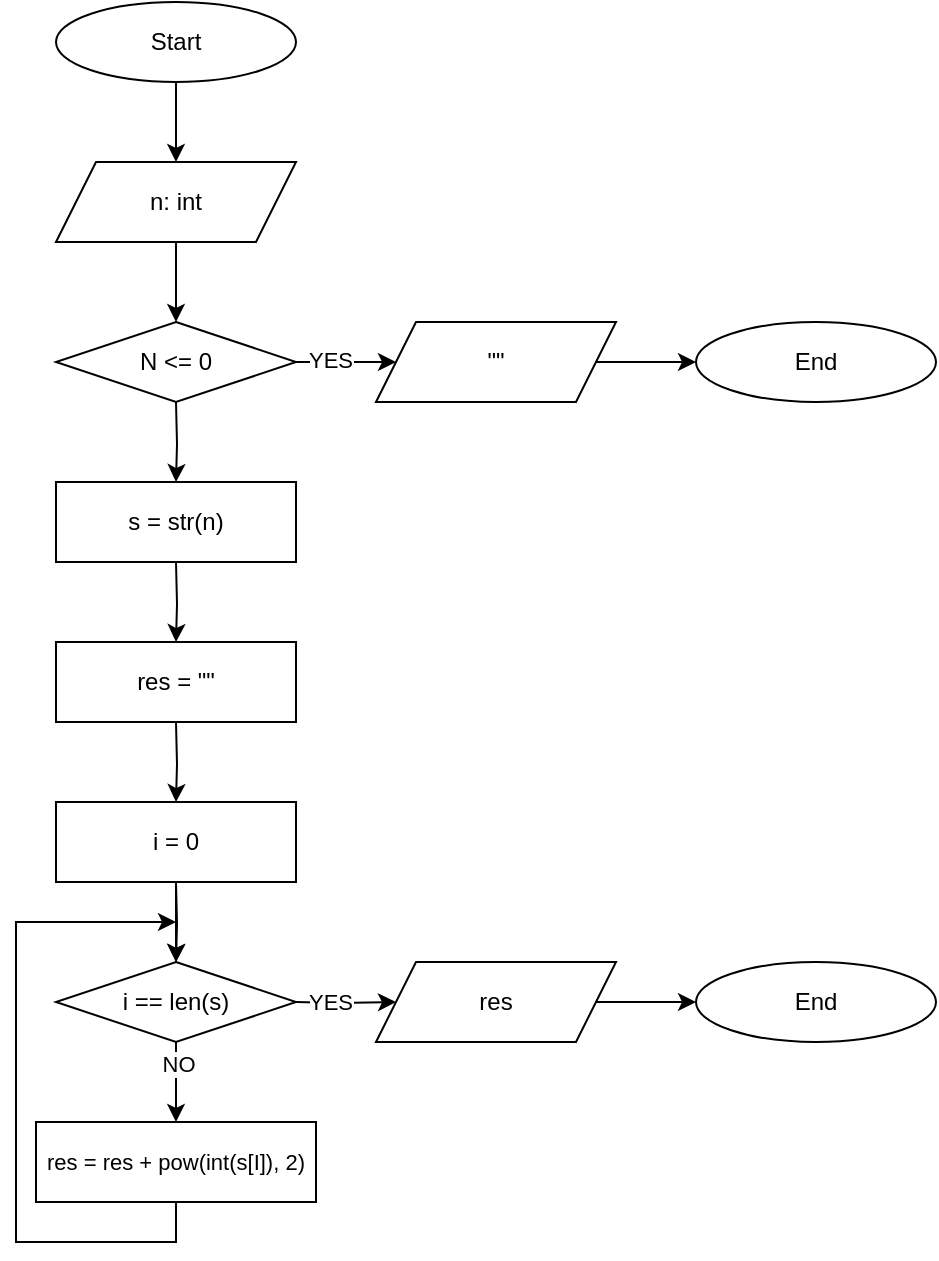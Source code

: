 <mxfile scale="1" border="0" version="24.8.6">
  <diagram name="Page-1" id="z9LAb5Ok6JyxKWv0N6qz">
    <mxGraphModel dx="683" dy="394" grid="1" gridSize="10" guides="1" tooltips="1" connect="1" arrows="1" fold="1" page="1" pageScale="1" pageWidth="850" pageHeight="1100" background="#ffffff" math="0" shadow="0">
      <root>
        <mxCell id="0" />
        <mxCell id="1" parent="0" />
        <mxCell id="tyZj8-Vchyw1UYnpqM6E-8" value="" style="edgeStyle=orthogonalEdgeStyle;rounded=0;orthogonalLoop=1;jettySize=auto;html=1;exitX=0.5;exitY=1;exitDx=0;exitDy=0;entryX=0.5;entryY=0;entryDx=0;entryDy=0;" parent="1" source="IAnWaaNqXIJdnMADpOCD-14" target="IAnWaaNqXIJdnMADpOCD-21" edge="1">
          <mxGeometry relative="1" as="geometry">
            <mxPoint x="620.0" y="630" as="sourcePoint" />
            <mxPoint x="620" y="590" as="targetPoint" />
          </mxGeometry>
        </mxCell>
        <mxCell id="IAnWaaNqXIJdnMADpOCD-23" value="NO" style="edgeLabel;html=1;align=center;verticalAlign=middle;resizable=0;points=[];" vertex="1" connectable="0" parent="tyZj8-Vchyw1UYnpqM6E-8">
          <mxGeometry x="-0.466" y="2" relative="1" as="geometry">
            <mxPoint x="-1" as="offset" />
          </mxGeometry>
        </mxCell>
        <mxCell id="IAnWaaNqXIJdnMADpOCD-1" value="Start" style="ellipse;whiteSpace=wrap;html=1;" vertex="1" parent="1">
          <mxGeometry x="560" y="40" width="120" height="40" as="geometry" />
        </mxCell>
        <mxCell id="IAnWaaNqXIJdnMADpOCD-2" value="n: int" style="shape=parallelogram;perimeter=parallelogramPerimeter;whiteSpace=wrap;html=1;fixedSize=1;" vertex="1" parent="1">
          <mxGeometry x="560" y="120" width="120" height="40" as="geometry" />
        </mxCell>
        <mxCell id="IAnWaaNqXIJdnMADpOCD-3" value="" style="edgeStyle=orthogonalEdgeStyle;rounded=0;orthogonalLoop=1;jettySize=auto;html=1;entryX=0.5;entryY=0;entryDx=0;entryDy=0;exitX=0.5;exitY=1;exitDx=0;exitDy=0;" edge="1" parent="1" source="IAnWaaNqXIJdnMADpOCD-1" target="IAnWaaNqXIJdnMADpOCD-2">
          <mxGeometry relative="1" as="geometry">
            <mxPoint x="410" y="170" as="targetPoint" />
            <mxPoint x="410" y="110" as="sourcePoint" />
          </mxGeometry>
        </mxCell>
        <mxCell id="IAnWaaNqXIJdnMADpOCD-4" value="N &amp;lt;= 0" style="rhombus;whiteSpace=wrap;html=1;" vertex="1" parent="1">
          <mxGeometry x="560" y="200" width="120" height="40" as="geometry" />
        </mxCell>
        <mxCell id="IAnWaaNqXIJdnMADpOCD-5" value="&quot;&quot;" style="shape=parallelogram;perimeter=parallelogramPerimeter;whiteSpace=wrap;html=1;fixedSize=1;" vertex="1" parent="1">
          <mxGeometry x="720" y="200" width="120" height="40" as="geometry" />
        </mxCell>
        <mxCell id="IAnWaaNqXIJdnMADpOCD-6" value="End" style="ellipse;whiteSpace=wrap;html=1;" vertex="1" parent="1">
          <mxGeometry x="880" y="200" width="120" height="40" as="geometry" />
        </mxCell>
        <mxCell id="IAnWaaNqXIJdnMADpOCD-7" value="" style="edgeStyle=orthogonalEdgeStyle;rounded=0;orthogonalLoop=1;jettySize=auto;html=1;entryX=0;entryY=0.5;entryDx=0;entryDy=0;exitX=1;exitY=0.5;exitDx=0;exitDy=0;" edge="1" parent="1" source="IAnWaaNqXIJdnMADpOCD-4" target="IAnWaaNqXIJdnMADpOCD-5">
          <mxGeometry relative="1" as="geometry">
            <mxPoint x="630" y="130" as="targetPoint" />
            <mxPoint x="630" y="90" as="sourcePoint" />
          </mxGeometry>
        </mxCell>
        <mxCell id="IAnWaaNqXIJdnMADpOCD-10" value="YES" style="edgeLabel;html=1;align=center;verticalAlign=middle;resizable=0;points=[];" vertex="1" connectable="0" parent="IAnWaaNqXIJdnMADpOCD-7">
          <mxGeometry x="-0.339" y="1" relative="1" as="geometry">
            <mxPoint as="offset" />
          </mxGeometry>
        </mxCell>
        <mxCell id="IAnWaaNqXIJdnMADpOCD-8" value="" style="edgeStyle=orthogonalEdgeStyle;rounded=0;orthogonalLoop=1;jettySize=auto;html=1;entryX=0.5;entryY=0;entryDx=0;entryDy=0;exitX=0.5;exitY=1;exitDx=0;exitDy=0;" edge="1" parent="1" source="IAnWaaNqXIJdnMADpOCD-2" target="IAnWaaNqXIJdnMADpOCD-4">
          <mxGeometry relative="1" as="geometry">
            <mxPoint x="740" y="230" as="targetPoint" />
            <mxPoint x="690" y="230" as="sourcePoint" />
          </mxGeometry>
        </mxCell>
        <mxCell id="IAnWaaNqXIJdnMADpOCD-9" value="" style="edgeStyle=orthogonalEdgeStyle;rounded=0;orthogonalLoop=1;jettySize=auto;html=1;entryX=0;entryY=0.5;entryDx=0;entryDy=0;exitX=1;exitY=0.5;exitDx=0;exitDy=0;" edge="1" parent="1" source="IAnWaaNqXIJdnMADpOCD-5" target="IAnWaaNqXIJdnMADpOCD-6">
          <mxGeometry relative="1" as="geometry">
            <mxPoint x="630" y="210" as="targetPoint" />
            <mxPoint x="630" y="170" as="sourcePoint" />
          </mxGeometry>
        </mxCell>
        <mxCell id="IAnWaaNqXIJdnMADpOCD-11" value="s = str(n)" style="rounded=0;whiteSpace=wrap;html=1;" vertex="1" parent="1">
          <mxGeometry x="560" y="280" width="120" height="40" as="geometry" />
        </mxCell>
        <mxCell id="IAnWaaNqXIJdnMADpOCD-12" value="res = &quot;&quot;" style="rounded=0;whiteSpace=wrap;html=1;" vertex="1" parent="1">
          <mxGeometry x="560" y="360" width="120" height="40" as="geometry" />
        </mxCell>
        <mxCell id="IAnWaaNqXIJdnMADpOCD-28" value="" style="edgeStyle=orthogonalEdgeStyle;rounded=0;orthogonalLoop=1;jettySize=auto;html=1;" edge="1" parent="1" source="IAnWaaNqXIJdnMADpOCD-13" target="IAnWaaNqXIJdnMADpOCD-14">
          <mxGeometry relative="1" as="geometry" />
        </mxCell>
        <mxCell id="IAnWaaNqXIJdnMADpOCD-13" value="i = 0" style="rounded=0;whiteSpace=wrap;html=1;" vertex="1" parent="1">
          <mxGeometry x="560" y="440" width="120" height="40" as="geometry" />
        </mxCell>
        <mxCell id="IAnWaaNqXIJdnMADpOCD-14" value="i == len(s)" style="rhombus;whiteSpace=wrap;html=1;" vertex="1" parent="1">
          <mxGeometry x="560" y="520" width="120" height="40" as="geometry" />
        </mxCell>
        <mxCell id="IAnWaaNqXIJdnMADpOCD-16" value="res" style="shape=parallelogram;perimeter=parallelogramPerimeter;whiteSpace=wrap;html=1;fixedSize=1;" vertex="1" parent="1">
          <mxGeometry x="720" y="520" width="120" height="40" as="geometry" />
        </mxCell>
        <mxCell id="IAnWaaNqXIJdnMADpOCD-17" value="End" style="ellipse;whiteSpace=wrap;html=1;" vertex="1" parent="1">
          <mxGeometry x="880" y="520" width="120" height="40" as="geometry" />
        </mxCell>
        <mxCell id="IAnWaaNqXIJdnMADpOCD-18" value="" style="edgeStyle=orthogonalEdgeStyle;rounded=0;orthogonalLoop=1;jettySize=auto;html=1;entryX=0;entryY=0.5;entryDx=0;entryDy=0;exitX=1;exitY=0.5;exitDx=0;exitDy=0;" edge="1" parent="1" target="IAnWaaNqXIJdnMADpOCD-16">
          <mxGeometry relative="1" as="geometry">
            <mxPoint x="630" y="450" as="targetPoint" />
            <mxPoint x="680" y="540" as="sourcePoint" />
          </mxGeometry>
        </mxCell>
        <mxCell id="IAnWaaNqXIJdnMADpOCD-19" value="YES" style="edgeLabel;html=1;align=center;verticalAlign=middle;resizable=0;points=[];" vertex="1" connectable="0" parent="IAnWaaNqXIJdnMADpOCD-18">
          <mxGeometry x="-0.339" y="1" relative="1" as="geometry">
            <mxPoint as="offset" />
          </mxGeometry>
        </mxCell>
        <mxCell id="IAnWaaNqXIJdnMADpOCD-20" value="" style="edgeStyle=orthogonalEdgeStyle;rounded=0;orthogonalLoop=1;jettySize=auto;html=1;entryX=0;entryY=0.5;entryDx=0;entryDy=0;exitX=1;exitY=0.5;exitDx=0;exitDy=0;" edge="1" parent="1" source="IAnWaaNqXIJdnMADpOCD-16" target="IAnWaaNqXIJdnMADpOCD-17">
          <mxGeometry relative="1" as="geometry">
            <mxPoint x="630" y="530" as="targetPoint" />
            <mxPoint x="630" y="490" as="sourcePoint" />
          </mxGeometry>
        </mxCell>
        <mxCell id="IAnWaaNqXIJdnMADpOCD-21" value="res = res + pow(int(s[I]), 2)" style="rounded=0;whiteSpace=wrap;html=1;fontSize=11;" vertex="1" parent="1">
          <mxGeometry x="550" y="600" width="140" height="40" as="geometry" />
        </mxCell>
        <mxCell id="IAnWaaNqXIJdnMADpOCD-24" value="" style="edgeStyle=orthogonalEdgeStyle;rounded=0;orthogonalLoop=1;jettySize=auto;html=1;entryX=0.5;entryY=0;entryDx=0;entryDy=0;" edge="1" parent="1" target="IAnWaaNqXIJdnMADpOCD-11">
          <mxGeometry relative="1" as="geometry">
            <mxPoint x="630" y="210" as="targetPoint" />
            <mxPoint x="620" y="240" as="sourcePoint" />
          </mxGeometry>
        </mxCell>
        <mxCell id="IAnWaaNqXIJdnMADpOCD-25" value="" style="edgeStyle=orthogonalEdgeStyle;rounded=0;orthogonalLoop=1;jettySize=auto;html=1;entryX=0.5;entryY=0;entryDx=0;entryDy=0;" edge="1" parent="1" target="IAnWaaNqXIJdnMADpOCD-12">
          <mxGeometry relative="1" as="geometry">
            <mxPoint x="630" y="290" as="targetPoint" />
            <mxPoint x="620" y="320" as="sourcePoint" />
          </mxGeometry>
        </mxCell>
        <mxCell id="IAnWaaNqXIJdnMADpOCD-26" value="" style="edgeStyle=orthogonalEdgeStyle;rounded=0;orthogonalLoop=1;jettySize=auto;html=1;entryX=0.5;entryY=0;entryDx=0;entryDy=0;" edge="1" parent="1" target="IAnWaaNqXIJdnMADpOCD-13">
          <mxGeometry relative="1" as="geometry">
            <mxPoint x="630" y="370" as="targetPoint" />
            <mxPoint x="620" y="400" as="sourcePoint" />
          </mxGeometry>
        </mxCell>
        <mxCell id="IAnWaaNqXIJdnMADpOCD-27" value="" style="edgeStyle=orthogonalEdgeStyle;rounded=0;orthogonalLoop=1;jettySize=auto;html=1;entryX=0.5;entryY=0;entryDx=0;entryDy=0;" edge="1" parent="1" target="IAnWaaNqXIJdnMADpOCD-14">
          <mxGeometry relative="1" as="geometry">
            <mxPoint x="630" y="450" as="targetPoint" />
            <mxPoint x="620" y="480" as="sourcePoint" />
          </mxGeometry>
        </mxCell>
        <mxCell id="IAnWaaNqXIJdnMADpOCD-29" value="" style="edgeStyle=orthogonalEdgeStyle;rounded=0;orthogonalLoop=1;jettySize=auto;html=1;exitX=0.5;exitY=1;exitDx=0;exitDy=0;" edge="1" parent="1" source="IAnWaaNqXIJdnMADpOCD-21">
          <mxGeometry relative="1" as="geometry">
            <mxPoint x="620" y="500" as="targetPoint" />
            <mxPoint x="630" y="490" as="sourcePoint" />
            <Array as="points">
              <mxPoint x="620" y="660" />
              <mxPoint x="540" y="660" />
              <mxPoint x="540" y="500" />
            </Array>
          </mxGeometry>
        </mxCell>
      </root>
    </mxGraphModel>
  </diagram>
</mxfile>
